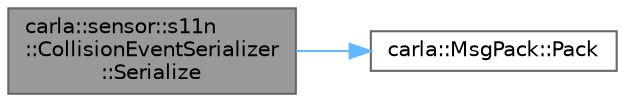 digraph "carla::sensor::s11n::CollisionEventSerializer::Serialize"
{
 // INTERACTIVE_SVG=YES
 // LATEX_PDF_SIZE
  bgcolor="transparent";
  edge [fontname=Helvetica,fontsize=10,labelfontname=Helvetica,labelfontsize=10];
  node [fontname=Helvetica,fontsize=10,shape=box,height=0.2,width=0.4];
  rankdir="LR";
  Node1 [id="Node000001",label="carla::sensor::s11n\l::CollisionEventSerializer\l::Serialize",height=0.2,width=0.4,color="gray40", fillcolor="grey60", style="filled", fontcolor="black",tooltip=" "];
  Node1 -> Node2 [id="edge1_Node000001_Node000002",color="steelblue1",style="solid",tooltip=" "];
  Node2 [id="Node000002",label="carla::MsgPack::Pack",height=0.2,width=0.4,color="grey40", fillcolor="white", style="filled",URL="$db/d00/classcarla_1_1MsgPack.html#adb5dc9ed47fa16369cc1187bf3b6fdd2",tooltip=" "];
}
